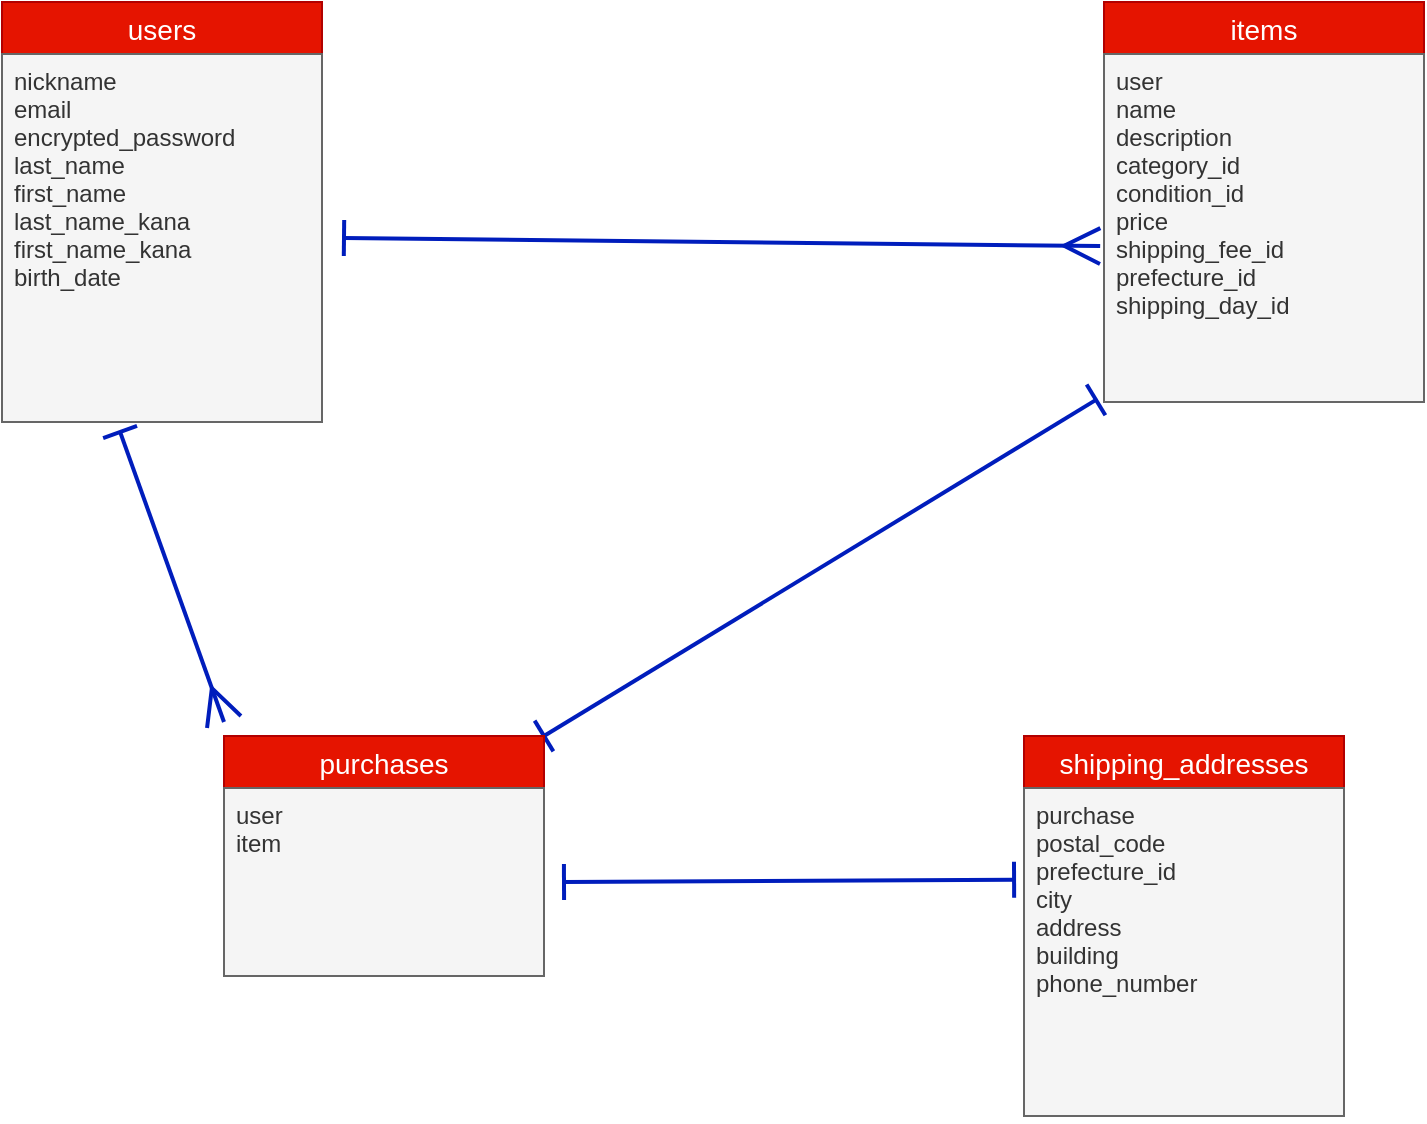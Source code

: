 <mxfile>
    <diagram id="iBBBJ2FwTqXboDS-4BuY" name="ページ1">
        <mxGraphModel dx="231" dy="797" grid="1" gridSize="10" guides="1" tooltips="1" connect="1" arrows="1" fold="1" page="1" pageScale="1" pageWidth="827" pageHeight="1169" math="0" shadow="0">
            <root>
                <mxCell id="0"/>
                <mxCell id="1" parent="0"/>
                <mxCell id="zEkqq1lHxsLaGJAvDp5v-1" value="users" style="swimlane;fontStyle=0;childLayout=stackLayout;horizontal=1;startSize=26;horizontalStack=0;resizeParent=1;resizeParentMax=0;resizeLast=0;collapsible=1;marginBottom=0;align=center;fontSize=14;fillColor=#e51400;fontColor=#ffffff;strokeColor=#B20000;" parent="1" vertex="1">
                    <mxGeometry x="59" y="160" width="160" height="210" as="geometry"/>
                </mxCell>
                <mxCell id="zEkqq1lHxsLaGJAvDp5v-4" value="nickname&#10;email&#10;encrypted_password&#10;last_name&#10;first_name&#10;last_name_kana&#10;first_name_kana&#10;birth_date&#10;&#10;&#10;&#10;&#10;" style="text;spacingLeft=4;spacingRight=4;overflow=hidden;rotatable=0;points=[[0,0.5],[1,0.5]];portConstraint=eastwest;fontSize=12;fillColor=#f5f5f5;fontColor=#333333;strokeColor=#666666;" parent="zEkqq1lHxsLaGJAvDp5v-1" vertex="1">
                    <mxGeometry y="26" width="160" height="184" as="geometry"/>
                </mxCell>
                <mxCell id="zEkqq1lHxsLaGJAvDp5v-5" value="items" style="swimlane;fontStyle=0;childLayout=stackLayout;horizontal=1;startSize=26;horizontalStack=0;resizeParent=1;resizeParentMax=0;resizeLast=0;collapsible=1;marginBottom=0;align=center;fontSize=14;fillColor=#e51400;fontColor=#ffffff;strokeColor=#B20000;" parent="1" vertex="1">
                    <mxGeometry x="610" y="160" width="160" height="200" as="geometry"/>
                </mxCell>
                <mxCell id="zEkqq1lHxsLaGJAvDp5v-8" value="user&#10;name&#10;description&#10;category_id&#10;condition_id&#10;price&#10;shipping_fee_id&#10;prefecture_id&#10;shipping_day_id" style="text;strokeColor=#666666;fillColor=#f5f5f5;spacingLeft=4;spacingRight=4;overflow=hidden;rotatable=0;points=[[0,0.5],[1,0.5]];portConstraint=eastwest;fontSize=12;fontColor=#333333;" parent="zEkqq1lHxsLaGJAvDp5v-5" vertex="1">
                    <mxGeometry y="26" width="160" height="174" as="geometry"/>
                </mxCell>
                <mxCell id="zEkqq1lHxsLaGJAvDp5v-21" style="edgeStyle=none;html=1;strokeWidth=2;startArrow=baseDash;startFill=0;endArrow=baseDash;endFill=0;startSize=15;endSize=15;entryX=-0.025;entryY=0.994;entryDx=0;entryDy=0;entryPerimeter=0;exitX=1;exitY=0;exitDx=0;exitDy=0;fillColor=#0050ef;strokeColor=#001DBC;" parent="1" source="zEkqq1lHxsLaGJAvDp5v-9" target="zEkqq1lHxsLaGJAvDp5v-8" edge="1">
                    <mxGeometry relative="1" as="geometry">
                        <mxPoint x="390" y="450" as="targetPoint"/>
                        <mxPoint x="340" y="520" as="sourcePoint"/>
                    </mxGeometry>
                </mxCell>
                <mxCell id="zEkqq1lHxsLaGJAvDp5v-22" style="edgeStyle=none;html=1;strokeWidth=2;startArrow=ERmany;startFill=0;endArrow=baseDash;endFill=0;startSize=15;endSize=15;entryX=0.369;entryY=1.027;entryDx=0;entryDy=0;entryPerimeter=0;fillColor=#0050ef;strokeColor=#001DBC;" parent="1" target="zEkqq1lHxsLaGJAvDp5v-4" edge="1">
                    <mxGeometry relative="1" as="geometry">
                        <mxPoint x="720" y="430" as="targetPoint"/>
                        <mxPoint x="170" y="520" as="sourcePoint"/>
                    </mxGeometry>
                </mxCell>
                <mxCell id="zEkqq1lHxsLaGJAvDp5v-9" value="purchases" style="swimlane;fontStyle=0;childLayout=stackLayout;horizontal=1;startSize=26;horizontalStack=0;resizeParent=1;resizeParentMax=0;resizeLast=0;collapsible=1;marginBottom=0;align=center;fontSize=14;fillColor=#e51400;fontColor=#ffffff;strokeColor=#B20000;" parent="1" vertex="1">
                    <mxGeometry x="170" y="527" width="160" height="120" as="geometry"/>
                </mxCell>
                <mxCell id="zEkqq1lHxsLaGJAvDp5v-10" value="user&#10;item" style="text;strokeColor=#666666;fillColor=#f5f5f5;spacingLeft=4;spacingRight=4;overflow=hidden;rotatable=0;points=[[0,0.5],[1,0.5]];portConstraint=eastwest;fontSize=12;fontColor=#333333;" parent="zEkqq1lHxsLaGJAvDp5v-9" vertex="1">
                    <mxGeometry y="26" width="160" height="94" as="geometry"/>
                </mxCell>
                <mxCell id="zEkqq1lHxsLaGJAvDp5v-13" value="shipping_addresses" style="swimlane;fontStyle=0;childLayout=stackLayout;horizontal=1;startSize=26;horizontalStack=0;resizeParent=1;resizeParentMax=0;resizeLast=0;collapsible=1;marginBottom=0;align=center;fontSize=14;fillColor=#e51400;fontColor=#ffffff;strokeColor=#B20000;" parent="1" vertex="1">
                    <mxGeometry x="570" y="527" width="160" height="190" as="geometry"/>
                </mxCell>
                <mxCell id="zEkqq1lHxsLaGJAvDp5v-14" value="purchase&#10;postal_code&#10;prefecture_id&#10;city&#10;address&#10;building&#10;phone_number" style="text;strokeColor=#666666;fillColor=#f5f5f5;spacingLeft=4;spacingRight=4;overflow=hidden;rotatable=0;points=[[0,0.5],[1,0.5]];portConstraint=eastwest;fontSize=12;fontColor=#333333;" parent="zEkqq1lHxsLaGJAvDp5v-13" vertex="1">
                    <mxGeometry y="26" width="160" height="164" as="geometry"/>
                </mxCell>
                <mxCell id="zEkqq1lHxsLaGJAvDp5v-20" style="edgeStyle=none;html=1;entryX=-0.012;entryY=0.552;entryDx=0;entryDy=0;entryPerimeter=0;endArrow=ERmany;endFill=0;startArrow=baseDash;startFill=0;strokeWidth=2;endSize=15;startSize=15;fillColor=#0050ef;strokeColor=#001DBC;" parent="1" target="zEkqq1lHxsLaGJAvDp5v-8" edge="1">
                    <mxGeometry relative="1" as="geometry">
                        <mxPoint x="600" y="280" as="targetPoint"/>
                        <mxPoint x="230" y="278" as="sourcePoint"/>
                    </mxGeometry>
                </mxCell>
                <mxCell id="zEkqq1lHxsLaGJAvDp5v-23" style="edgeStyle=none;html=1;entryX=-0.031;entryY=0.28;entryDx=0;entryDy=0;entryPerimeter=0;strokeWidth=2;startArrow=baseDash;startFill=0;endArrow=baseDash;endFill=0;startSize=15;endSize=15;fillColor=#0050ef;strokeColor=#001DBC;" parent="1" target="zEkqq1lHxsLaGJAvDp5v-14" edge="1">
                    <mxGeometry relative="1" as="geometry">
                        <mxPoint x="340" y="600" as="sourcePoint"/>
                    </mxGeometry>
                </mxCell>
            </root>
        </mxGraphModel>
    </diagram>
</mxfile>